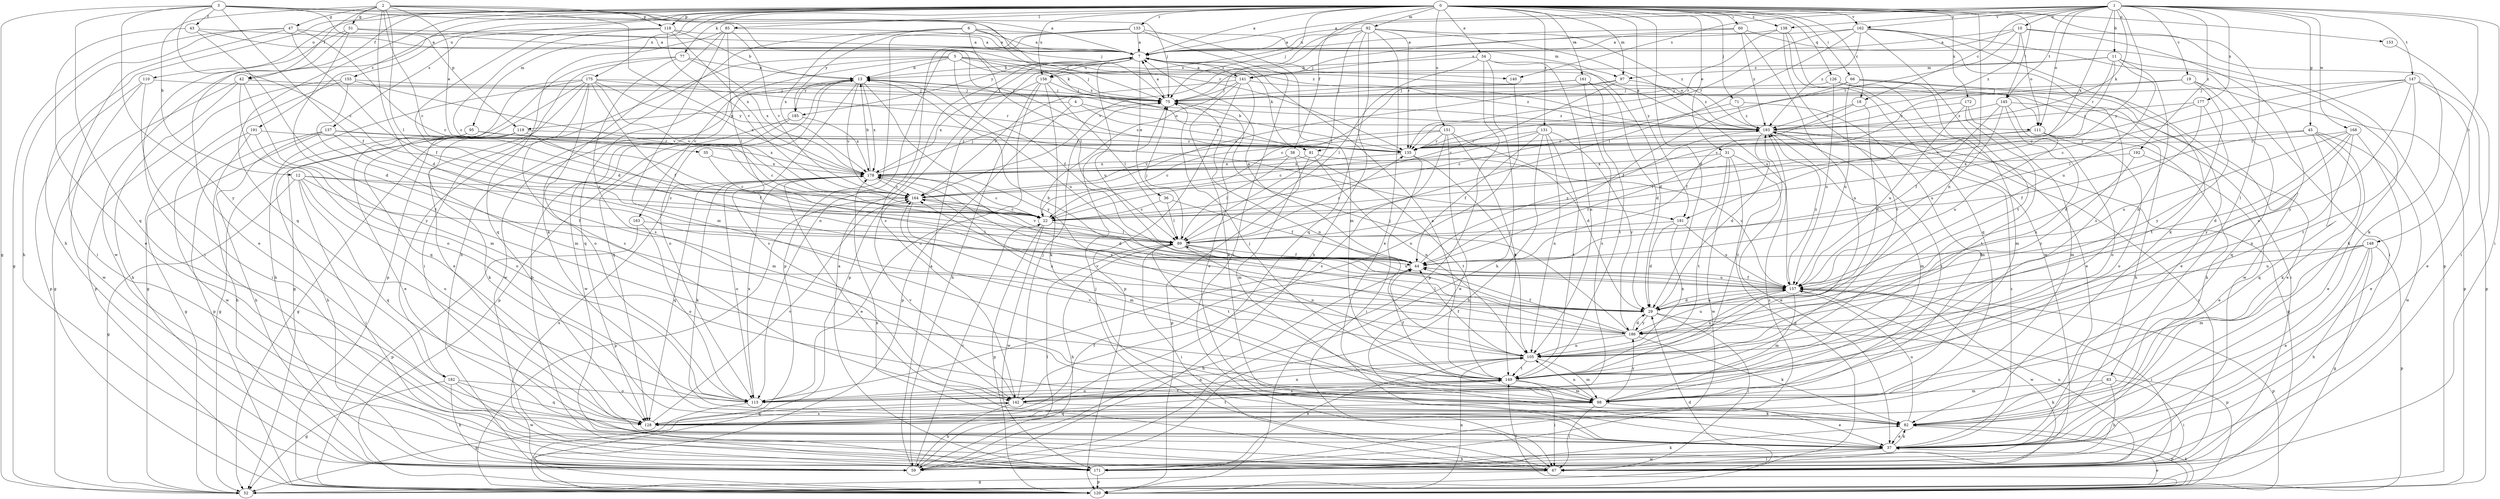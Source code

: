 strict digraph  {
0;
1;
2;
3;
4;
5;
6;
7;
10;
11;
12;
13;
18;
19;
22;
29;
31;
34;
35;
36;
37;
38;
42;
43;
44;
45;
47;
51;
52;
59;
60;
66;
67;
71;
75;
77;
81;
82;
83;
85;
89;
92;
95;
97;
98;
105;
110;
111;
113;
118;
119;
120;
126;
128;
131;
133;
135;
137;
138;
140;
141;
142;
145;
147;
148;
149;
151;
153;
155;
156;
157;
161;
162;
163;
164;
168;
171;
172;
175;
177;
178;
181;
182;
185;
186;
191;
192;
193;
0 -> 7  [label=a];
0 -> 18  [label=c];
0 -> 29  [label=d];
0 -> 31  [label=e];
0 -> 34  [label=e];
0 -> 38  [label=f];
0 -> 42  [label=f];
0 -> 59  [label=h];
0 -> 60  [label=i];
0 -> 66  [label=i];
0 -> 71  [label=j];
0 -> 75  [label=j];
0 -> 77  [label=k];
0 -> 83  [label=l];
0 -> 85  [label=l];
0 -> 92  [label=m];
0 -> 95  [label=m];
0 -> 97  [label=m];
0 -> 105  [label=n];
0 -> 110  [label=o];
0 -> 118  [label=p];
0 -> 126  [label=q];
0 -> 128  [label=q];
0 -> 131  [label=r];
0 -> 133  [label=r];
0 -> 137  [label=s];
0 -> 138  [label=s];
0 -> 145  [label=t];
0 -> 151  [label=u];
0 -> 153  [label=u];
0 -> 155  [label=u];
0 -> 156  [label=u];
0 -> 161  [label=v];
0 -> 162  [label=v];
0 -> 172  [label=x];
0 -> 175  [label=x];
0 -> 181  [label=y];
0 -> 191  [label=z];
1 -> 7  [label=a];
1 -> 10  [label=b];
1 -> 11  [label=b];
1 -> 18  [label=c];
1 -> 19  [label=c];
1 -> 45  [label=g];
1 -> 67  [label=i];
1 -> 81  [label=k];
1 -> 111  [label=o];
1 -> 138  [label=s];
1 -> 140  [label=s];
1 -> 145  [label=t];
1 -> 147  [label=t];
1 -> 148  [label=t];
1 -> 156  [label=u];
1 -> 162  [label=v];
1 -> 168  [label=w];
1 -> 177  [label=x];
1 -> 178  [label=x];
1 -> 181  [label=y];
1 -> 192  [label=z];
2 -> 12  [label=b];
2 -> 22  [label=c];
2 -> 29  [label=d];
2 -> 35  [label=e];
2 -> 42  [label=f];
2 -> 47  [label=g];
2 -> 51  [label=g];
2 -> 75  [label=j];
2 -> 89  [label=l];
2 -> 118  [label=p];
2 -> 135  [label=r];
2 -> 181  [label=y];
3 -> 7  [label=a];
3 -> 22  [label=c];
3 -> 43  [label=f];
3 -> 44  [label=f];
3 -> 52  [label=g];
3 -> 75  [label=j];
3 -> 81  [label=k];
3 -> 119  [label=p];
3 -> 128  [label=q];
3 -> 182  [label=y];
4 -> 111  [label=o];
4 -> 119  [label=p];
4 -> 120  [label=p];
4 -> 135  [label=r];
5 -> 13  [label=b];
5 -> 44  [label=f];
5 -> 75  [label=j];
5 -> 111  [label=o];
5 -> 128  [label=q];
5 -> 140  [label=s];
5 -> 163  [label=v];
5 -> 182  [label=y];
5 -> 193  [label=z];
6 -> 7  [label=a];
6 -> 59  [label=h];
6 -> 75  [label=j];
6 -> 89  [label=l];
6 -> 97  [label=m];
6 -> 178  [label=x];
6 -> 185  [label=y];
7 -> 13  [label=b];
7 -> 36  [label=e];
7 -> 81  [label=k];
7 -> 120  [label=p];
7 -> 141  [label=s];
7 -> 156  [label=u];
7 -> 157  [label=u];
7 -> 185  [label=y];
10 -> 7  [label=a];
10 -> 82  [label=k];
10 -> 111  [label=o];
10 -> 113  [label=o];
10 -> 135  [label=r];
10 -> 141  [label=s];
10 -> 193  [label=z];
11 -> 22  [label=c];
11 -> 82  [label=k];
11 -> 97  [label=m];
11 -> 105  [label=n];
11 -> 135  [label=r];
11 -> 141  [label=s];
11 -> 157  [label=u];
12 -> 22  [label=c];
12 -> 44  [label=f];
12 -> 52  [label=g];
12 -> 67  [label=i];
12 -> 113  [label=o];
12 -> 128  [label=q];
12 -> 164  [label=v];
13 -> 75  [label=j];
13 -> 113  [label=o];
13 -> 128  [label=q];
13 -> 142  [label=s];
13 -> 157  [label=u];
13 -> 164  [label=v];
13 -> 171  [label=w];
13 -> 178  [label=x];
13 -> 185  [label=y];
13 -> 186  [label=y];
18 -> 29  [label=d];
18 -> 44  [label=f];
18 -> 193  [label=z];
19 -> 22  [label=c];
19 -> 75  [label=j];
19 -> 120  [label=p];
19 -> 128  [label=q];
19 -> 149  [label=t];
22 -> 89  [label=l];
22 -> 120  [label=p];
22 -> 171  [label=w];
29 -> 13  [label=b];
29 -> 67  [label=i];
29 -> 120  [label=p];
29 -> 157  [label=u];
29 -> 186  [label=y];
31 -> 37  [label=e];
31 -> 44  [label=f];
31 -> 52  [label=g];
31 -> 149  [label=t];
31 -> 171  [label=w];
31 -> 178  [label=x];
34 -> 13  [label=b];
34 -> 29  [label=d];
34 -> 59  [label=h];
34 -> 89  [label=l];
34 -> 105  [label=n];
34 -> 120  [label=p];
35 -> 22  [label=c];
35 -> 178  [label=x];
36 -> 22  [label=c];
36 -> 44  [label=f];
36 -> 89  [label=l];
37 -> 59  [label=h];
37 -> 67  [label=i];
37 -> 82  [label=k];
37 -> 171  [label=w];
37 -> 193  [label=z];
38 -> 89  [label=l];
38 -> 120  [label=p];
38 -> 149  [label=t];
38 -> 178  [label=x];
42 -> 52  [label=g];
42 -> 59  [label=h];
42 -> 75  [label=j];
42 -> 98  [label=m];
42 -> 113  [label=o];
43 -> 7  [label=a];
43 -> 29  [label=d];
43 -> 37  [label=e];
43 -> 135  [label=r];
44 -> 7  [label=a];
44 -> 59  [label=h];
44 -> 157  [label=u];
44 -> 193  [label=z];
45 -> 37  [label=e];
45 -> 44  [label=f];
45 -> 82  [label=k];
45 -> 128  [label=q];
45 -> 135  [label=r];
45 -> 171  [label=w];
47 -> 7  [label=a];
47 -> 22  [label=c];
47 -> 44  [label=f];
47 -> 52  [label=g];
47 -> 59  [label=h];
47 -> 67  [label=i];
51 -> 7  [label=a];
51 -> 37  [label=e];
51 -> 67  [label=i];
51 -> 149  [label=t];
51 -> 193  [label=z];
52 -> 29  [label=d];
52 -> 37  [label=e];
59 -> 7  [label=a];
59 -> 22  [label=c];
59 -> 89  [label=l];
59 -> 178  [label=x];
60 -> 7  [label=a];
60 -> 75  [label=j];
60 -> 105  [label=n];
60 -> 120  [label=p];
60 -> 193  [label=z];
66 -> 37  [label=e];
66 -> 44  [label=f];
66 -> 75  [label=j];
66 -> 98  [label=m];
66 -> 157  [label=u];
66 -> 171  [label=w];
67 -> 52  [label=g];
67 -> 75  [label=j];
67 -> 157  [label=u];
67 -> 178  [label=x];
71 -> 22  [label=c];
71 -> 98  [label=m];
71 -> 193  [label=z];
75 -> 7  [label=a];
75 -> 105  [label=n];
75 -> 193  [label=z];
77 -> 13  [label=b];
77 -> 67  [label=i];
77 -> 120  [label=p];
77 -> 142  [label=s];
77 -> 178  [label=x];
81 -> 98  [label=m];
81 -> 105  [label=n];
81 -> 157  [label=u];
81 -> 178  [label=x];
82 -> 37  [label=e];
82 -> 120  [label=p];
82 -> 157  [label=u];
83 -> 59  [label=h];
83 -> 67  [label=i];
83 -> 82  [label=k];
83 -> 98  [label=m];
85 -> 7  [label=a];
85 -> 82  [label=k];
85 -> 89  [label=l];
85 -> 98  [label=m];
85 -> 128  [label=q];
85 -> 164  [label=v];
89 -> 44  [label=f];
89 -> 59  [label=h];
89 -> 67  [label=i];
89 -> 75  [label=j];
89 -> 105  [label=n];
89 -> 135  [label=r];
89 -> 149  [label=t];
89 -> 157  [label=u];
89 -> 164  [label=v];
92 -> 7  [label=a];
92 -> 22  [label=c];
92 -> 37  [label=e];
92 -> 59  [label=h];
92 -> 89  [label=l];
92 -> 128  [label=q];
92 -> 135  [label=r];
92 -> 157  [label=u];
92 -> 164  [label=v];
92 -> 193  [label=z];
95 -> 22  [label=c];
95 -> 37  [label=e];
95 -> 52  [label=g];
95 -> 135  [label=r];
97 -> 22  [label=c];
97 -> 75  [label=j];
97 -> 164  [label=v];
97 -> 193  [label=z];
98 -> 37  [label=e];
98 -> 67  [label=i];
98 -> 105  [label=n];
98 -> 128  [label=q];
98 -> 164  [label=v];
98 -> 186  [label=y];
98 -> 193  [label=z];
105 -> 44  [label=f];
105 -> 98  [label=m];
105 -> 149  [label=t];
105 -> 178  [label=x];
110 -> 67  [label=i];
110 -> 75  [label=j];
110 -> 120  [label=p];
110 -> 171  [label=w];
111 -> 82  [label=k];
111 -> 89  [label=l];
111 -> 113  [label=o];
111 -> 135  [label=r];
111 -> 157  [label=u];
113 -> 52  [label=g];
113 -> 105  [label=n];
113 -> 149  [label=t];
113 -> 178  [label=x];
118 -> 7  [label=a];
118 -> 13  [label=b];
118 -> 22  [label=c];
118 -> 29  [label=d];
118 -> 164  [label=v];
118 -> 171  [label=w];
118 -> 178  [label=x];
119 -> 44  [label=f];
119 -> 52  [label=g];
119 -> 59  [label=h];
119 -> 82  [label=k];
119 -> 135  [label=r];
120 -> 82  [label=k];
120 -> 105  [label=n];
120 -> 149  [label=t];
126 -> 37  [label=e];
126 -> 59  [label=h];
126 -> 67  [label=i];
126 -> 75  [label=j];
126 -> 157  [label=u];
128 -> 44  [label=f];
128 -> 142  [label=s];
128 -> 149  [label=t];
128 -> 164  [label=v];
131 -> 22  [label=c];
131 -> 44  [label=f];
131 -> 59  [label=h];
131 -> 105  [label=n];
131 -> 135  [label=r];
131 -> 149  [label=t];
131 -> 186  [label=y];
133 -> 7  [label=a];
133 -> 67  [label=i];
133 -> 98  [label=m];
133 -> 113  [label=o];
133 -> 120  [label=p];
133 -> 142  [label=s];
135 -> 13  [label=b];
135 -> 67  [label=i];
135 -> 105  [label=n];
135 -> 178  [label=x];
137 -> 52  [label=g];
137 -> 59  [label=h];
137 -> 98  [label=m];
137 -> 120  [label=p];
137 -> 135  [label=r];
137 -> 178  [label=x];
138 -> 7  [label=a];
138 -> 128  [label=q];
138 -> 135  [label=r];
138 -> 149  [label=t];
138 -> 171  [label=w];
140 -> 113  [label=o];
141 -> 7  [label=a];
141 -> 37  [label=e];
141 -> 75  [label=j];
141 -> 82  [label=k];
141 -> 120  [label=p];
141 -> 164  [label=v];
141 -> 193  [label=z];
142 -> 59  [label=h];
142 -> 75  [label=j];
142 -> 82  [label=k];
142 -> 105  [label=n];
142 -> 128  [label=q];
142 -> 164  [label=v];
145 -> 37  [label=e];
145 -> 44  [label=f];
145 -> 105  [label=n];
145 -> 113  [label=o];
145 -> 157  [label=u];
145 -> 193  [label=z];
147 -> 22  [label=c];
147 -> 37  [label=e];
147 -> 75  [label=j];
147 -> 89  [label=l];
147 -> 120  [label=p];
147 -> 149  [label=t];
147 -> 186  [label=y];
148 -> 37  [label=e];
148 -> 44  [label=f];
148 -> 52  [label=g];
148 -> 59  [label=h];
148 -> 98  [label=m];
148 -> 120  [label=p];
148 -> 157  [label=u];
149 -> 7  [label=a];
149 -> 44  [label=f];
149 -> 67  [label=i];
149 -> 75  [label=j];
149 -> 98  [label=m];
149 -> 113  [label=o];
149 -> 142  [label=s];
149 -> 193  [label=z];
151 -> 22  [label=c];
151 -> 29  [label=d];
151 -> 37  [label=e];
151 -> 135  [label=r];
151 -> 142  [label=s];
151 -> 149  [label=t];
151 -> 164  [label=v];
153 -> 67  [label=i];
155 -> 52  [label=g];
155 -> 75  [label=j];
155 -> 98  [label=m];
155 -> 120  [label=p];
155 -> 164  [label=v];
156 -> 59  [label=h];
156 -> 75  [label=j];
156 -> 82  [label=k];
156 -> 89  [label=l];
156 -> 113  [label=o];
156 -> 178  [label=x];
157 -> 29  [label=d];
157 -> 44  [label=f];
157 -> 67  [label=i];
157 -> 98  [label=m];
157 -> 105  [label=n];
157 -> 120  [label=p];
157 -> 171  [label=w];
157 -> 193  [label=z];
161 -> 22  [label=c];
161 -> 29  [label=d];
161 -> 75  [label=j];
161 -> 142  [label=s];
161 -> 149  [label=t];
162 -> 7  [label=a];
162 -> 67  [label=i];
162 -> 82  [label=k];
162 -> 89  [label=l];
162 -> 135  [label=r];
162 -> 142  [label=s];
162 -> 149  [label=t];
162 -> 193  [label=z];
163 -> 89  [label=l];
163 -> 113  [label=o];
163 -> 120  [label=p];
164 -> 22  [label=c];
164 -> 98  [label=m];
164 -> 120  [label=p];
168 -> 29  [label=d];
168 -> 37  [label=e];
168 -> 105  [label=n];
168 -> 135  [label=r];
168 -> 157  [label=u];
168 -> 186  [label=y];
171 -> 7  [label=a];
171 -> 13  [label=b];
171 -> 82  [label=k];
171 -> 105  [label=n];
171 -> 120  [label=p];
171 -> 193  [label=z];
172 -> 98  [label=m];
172 -> 149  [label=t];
172 -> 157  [label=u];
172 -> 193  [label=z];
175 -> 37  [label=e];
175 -> 44  [label=f];
175 -> 52  [label=g];
175 -> 59  [label=h];
175 -> 75  [label=j];
175 -> 113  [label=o];
175 -> 128  [label=q];
175 -> 135  [label=r];
175 -> 142  [label=s];
175 -> 164  [label=v];
175 -> 178  [label=x];
177 -> 29  [label=d];
177 -> 164  [label=v];
177 -> 186  [label=y];
177 -> 193  [label=z];
178 -> 13  [label=b];
178 -> 22  [label=c];
178 -> 29  [label=d];
178 -> 37  [label=e];
178 -> 75  [label=j];
178 -> 82  [label=k];
178 -> 113  [label=o];
178 -> 128  [label=q];
178 -> 164  [label=v];
181 -> 29  [label=d];
181 -> 89  [label=l];
181 -> 105  [label=n];
181 -> 157  [label=u];
182 -> 52  [label=g];
182 -> 59  [label=h];
182 -> 113  [label=o];
182 -> 128  [label=q];
182 -> 171  [label=w];
185 -> 120  [label=p];
185 -> 171  [label=w];
185 -> 178  [label=x];
186 -> 29  [label=d];
186 -> 44  [label=f];
186 -> 75  [label=j];
186 -> 82  [label=k];
186 -> 89  [label=l];
186 -> 105  [label=n];
186 -> 157  [label=u];
186 -> 164  [label=v];
186 -> 178  [label=x];
191 -> 59  [label=h];
191 -> 113  [label=o];
191 -> 135  [label=r];
191 -> 171  [label=w];
192 -> 37  [label=e];
192 -> 178  [label=x];
192 -> 186  [label=y];
193 -> 7  [label=a];
193 -> 29  [label=d];
193 -> 52  [label=g];
193 -> 67  [label=i];
193 -> 98  [label=m];
193 -> 135  [label=r];
}
